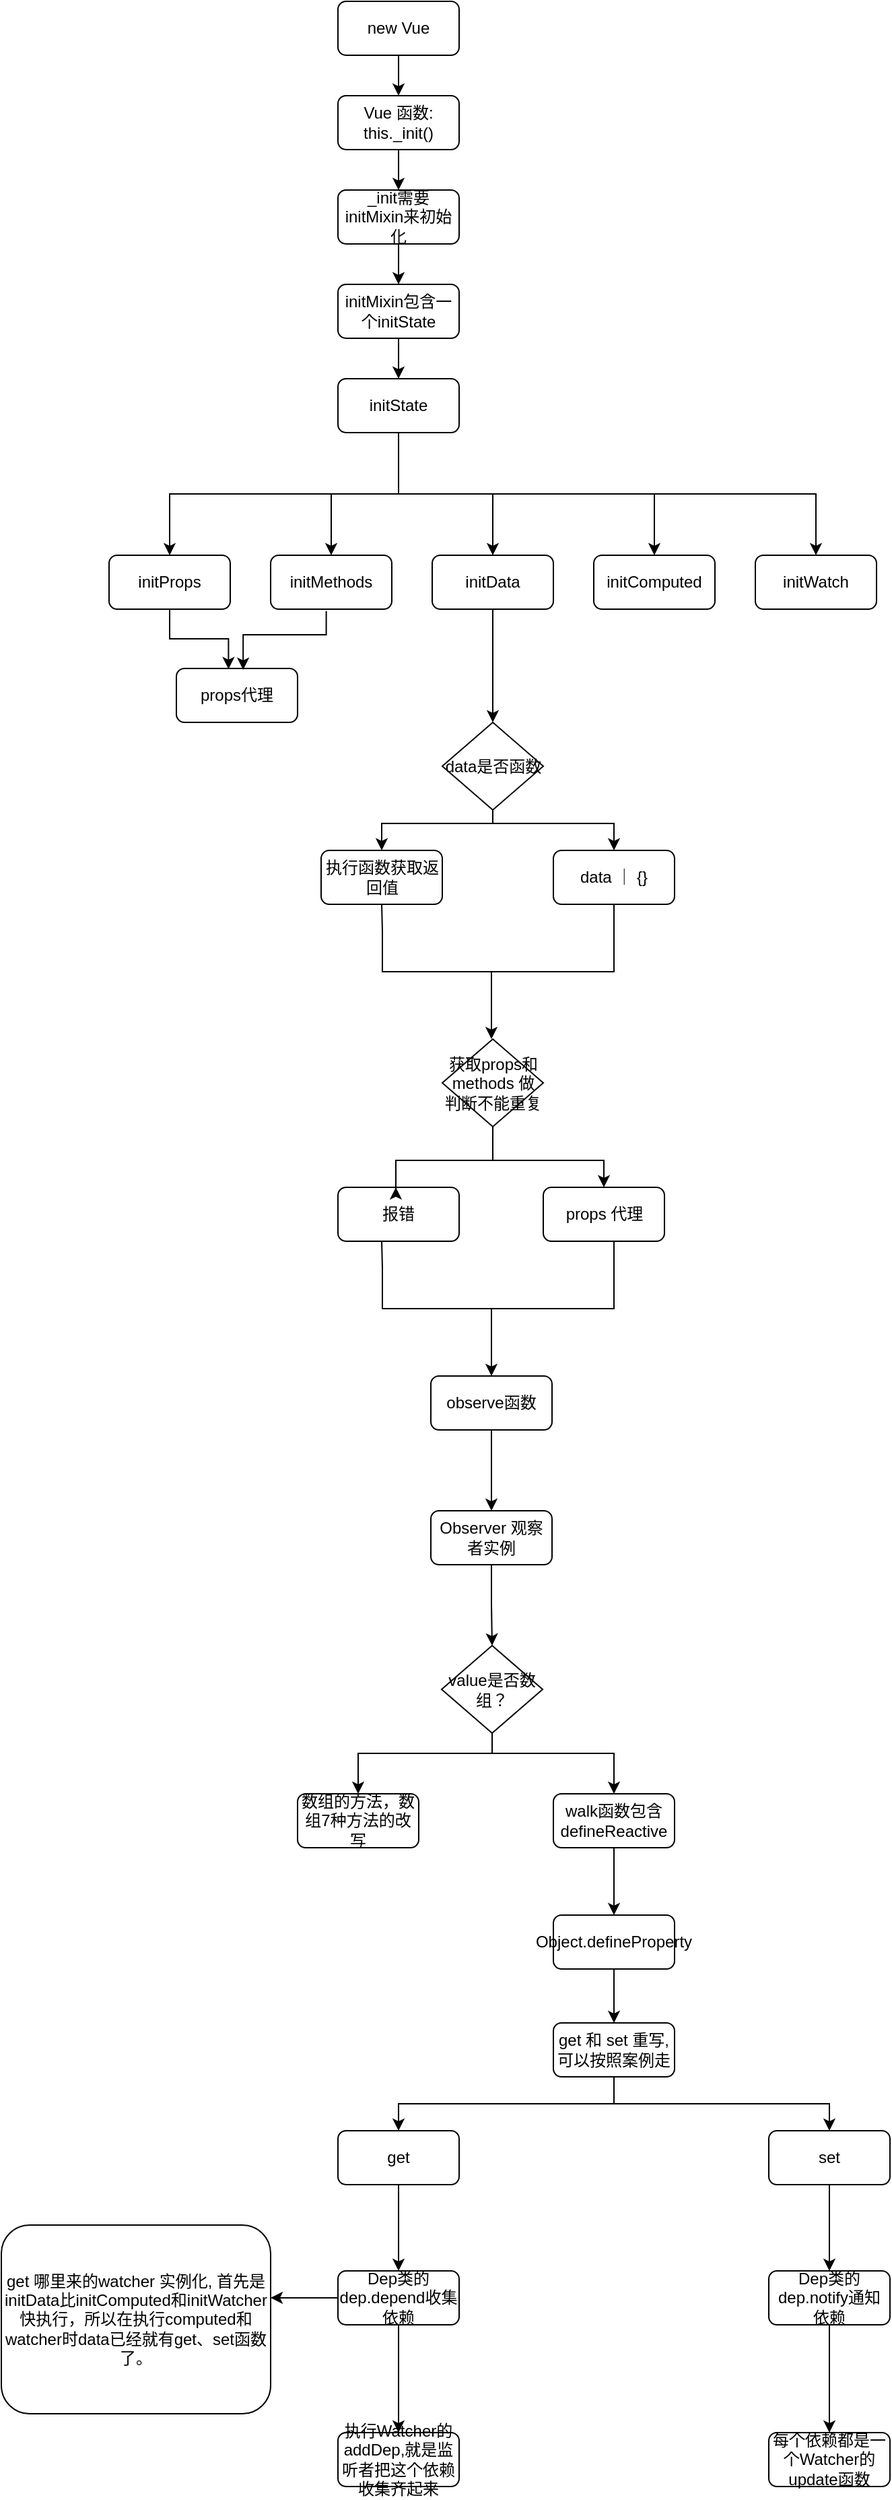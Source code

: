 <mxfile version="20.0.1" type="github">
  <diagram id="rWcBiiy07rhTCyPGdtTJ" name="Page-1">
    <mxGraphModel dx="1426" dy="794" grid="1" gridSize="10" guides="1" tooltips="1" connect="1" arrows="1" fold="1" page="1" pageScale="1" pageWidth="827" pageHeight="1169" math="0" shadow="0">
      <root>
        <mxCell id="0" />
        <mxCell id="1" parent="0" />
        <mxCell id="0K9TwyHKdtRWIpq4ObDg-3" value="" style="edgeStyle=orthogonalEdgeStyle;rounded=0;orthogonalLoop=1;jettySize=auto;html=1;" edge="1" parent="1" source="0K9TwyHKdtRWIpq4ObDg-1" target="0K9TwyHKdtRWIpq4ObDg-2">
          <mxGeometry relative="1" as="geometry" />
        </mxCell>
        <mxCell id="0K9TwyHKdtRWIpq4ObDg-1" value="new Vue" style="rounded=1;whiteSpace=wrap;html=1;" vertex="1" parent="1">
          <mxGeometry x="300" y="70" width="90" height="40" as="geometry" />
        </mxCell>
        <mxCell id="0K9TwyHKdtRWIpq4ObDg-5" value="" style="edgeStyle=orthogonalEdgeStyle;rounded=0;orthogonalLoop=1;jettySize=auto;html=1;" edge="1" parent="1" source="0K9TwyHKdtRWIpq4ObDg-2" target="0K9TwyHKdtRWIpq4ObDg-4">
          <mxGeometry relative="1" as="geometry" />
        </mxCell>
        <mxCell id="0K9TwyHKdtRWIpq4ObDg-2" value="Vue 函数: this._init()" style="rounded=1;whiteSpace=wrap;html=1;" vertex="1" parent="1">
          <mxGeometry x="300" y="140" width="90" height="40" as="geometry" />
        </mxCell>
        <mxCell id="0K9TwyHKdtRWIpq4ObDg-7" value="" style="edgeStyle=orthogonalEdgeStyle;rounded=0;orthogonalLoop=1;jettySize=auto;html=1;" edge="1" parent="1" source="0K9TwyHKdtRWIpq4ObDg-4" target="0K9TwyHKdtRWIpq4ObDg-6">
          <mxGeometry relative="1" as="geometry" />
        </mxCell>
        <mxCell id="0K9TwyHKdtRWIpq4ObDg-4" value="_init需要initMixin来初始化" style="rounded=1;whiteSpace=wrap;html=1;" vertex="1" parent="1">
          <mxGeometry x="300" y="210" width="90" height="40" as="geometry" />
        </mxCell>
        <mxCell id="0K9TwyHKdtRWIpq4ObDg-9" value="" style="edgeStyle=orthogonalEdgeStyle;rounded=0;orthogonalLoop=1;jettySize=auto;html=1;" edge="1" parent="1" source="0K9TwyHKdtRWIpq4ObDg-6" target="0K9TwyHKdtRWIpq4ObDg-8">
          <mxGeometry relative="1" as="geometry" />
        </mxCell>
        <mxCell id="0K9TwyHKdtRWIpq4ObDg-6" value="initMixin包含一个initState" style="rounded=1;whiteSpace=wrap;html=1;" vertex="1" parent="1">
          <mxGeometry x="300" y="280" width="90" height="40" as="geometry" />
        </mxCell>
        <mxCell id="0K9TwyHKdtRWIpq4ObDg-8" value="initState" style="rounded=1;whiteSpace=wrap;html=1;" vertex="1" parent="1">
          <mxGeometry x="300" y="350" width="90" height="40" as="geometry" />
        </mxCell>
        <mxCell id="0K9TwyHKdtRWIpq4ObDg-10" value="initProps" style="rounded=1;whiteSpace=wrap;html=1;" vertex="1" parent="1">
          <mxGeometry x="130" y="481" width="90" height="40" as="geometry" />
        </mxCell>
        <mxCell id="0K9TwyHKdtRWIpq4ObDg-11" value="initMethods" style="rounded=1;whiteSpace=wrap;html=1;" vertex="1" parent="1">
          <mxGeometry x="250" y="481" width="90" height="40" as="geometry" />
        </mxCell>
        <mxCell id="0K9TwyHKdtRWIpq4ObDg-31" value="" style="edgeStyle=orthogonalEdgeStyle;rounded=0;orthogonalLoop=1;jettySize=auto;html=1;entryX=0.5;entryY=0;entryDx=0;entryDy=0;" edge="1" parent="1" source="0K9TwyHKdtRWIpq4ObDg-12" target="0K9TwyHKdtRWIpq4ObDg-33">
          <mxGeometry relative="1" as="geometry">
            <mxPoint x="415" y="565" as="targetPoint" />
          </mxGeometry>
        </mxCell>
        <mxCell id="0K9TwyHKdtRWIpq4ObDg-12" value="initData" style="rounded=1;whiteSpace=wrap;html=1;" vertex="1" parent="1">
          <mxGeometry x="370" y="481" width="90" height="40" as="geometry" />
        </mxCell>
        <mxCell id="0K9TwyHKdtRWIpq4ObDg-13" value="initComputed" style="rounded=1;whiteSpace=wrap;html=1;" vertex="1" parent="1">
          <mxGeometry x="490" y="481" width="90" height="40" as="geometry" />
        </mxCell>
        <mxCell id="0K9TwyHKdtRWIpq4ObDg-14" value="initWatch" style="rounded=1;whiteSpace=wrap;html=1;" vertex="1" parent="1">
          <mxGeometry x="610" y="481" width="90" height="40" as="geometry" />
        </mxCell>
        <mxCell id="0K9TwyHKdtRWIpq4ObDg-15" value="" style="edgeStyle=orthogonalEdgeStyle;rounded=0;orthogonalLoop=1;jettySize=auto;html=1;entryX=0.5;entryY=0;entryDx=0;entryDy=0;exitX=0.5;exitY=1;exitDx=0;exitDy=0;" edge="1" parent="1" source="0K9TwyHKdtRWIpq4ObDg-8" target="0K9TwyHKdtRWIpq4ObDg-10">
          <mxGeometry relative="1" as="geometry">
            <mxPoint x="355" y="260" as="sourcePoint" />
            <mxPoint x="355" y="290" as="targetPoint" />
          </mxGeometry>
        </mxCell>
        <mxCell id="0K9TwyHKdtRWIpq4ObDg-16" value="" style="edgeStyle=orthogonalEdgeStyle;rounded=0;orthogonalLoop=1;jettySize=auto;html=1;entryX=0.5;entryY=0;entryDx=0;entryDy=0;exitX=0.5;exitY=1;exitDx=0;exitDy=0;" edge="1" parent="1" source="0K9TwyHKdtRWIpq4ObDg-8" target="0K9TwyHKdtRWIpq4ObDg-11">
          <mxGeometry relative="1" as="geometry">
            <mxPoint x="355" y="400" as="sourcePoint" />
            <mxPoint x="185" y="450" as="targetPoint" />
          </mxGeometry>
        </mxCell>
        <mxCell id="0K9TwyHKdtRWIpq4ObDg-17" value="" style="edgeStyle=orthogonalEdgeStyle;rounded=0;orthogonalLoop=1;jettySize=auto;html=1;entryX=0.5;entryY=0;entryDx=0;entryDy=0;exitX=0.5;exitY=1;exitDx=0;exitDy=0;" edge="1" parent="1" source="0K9TwyHKdtRWIpq4ObDg-8" target="0K9TwyHKdtRWIpq4ObDg-12">
          <mxGeometry relative="1" as="geometry">
            <mxPoint x="355" y="400" as="sourcePoint" />
            <mxPoint x="305" y="450" as="targetPoint" />
          </mxGeometry>
        </mxCell>
        <mxCell id="0K9TwyHKdtRWIpq4ObDg-18" value="" style="edgeStyle=orthogonalEdgeStyle;rounded=0;orthogonalLoop=1;jettySize=auto;html=1;exitX=0.5;exitY=1;exitDx=0;exitDy=0;" edge="1" parent="1" source="0K9TwyHKdtRWIpq4ObDg-8" target="0K9TwyHKdtRWIpq4ObDg-13">
          <mxGeometry relative="1" as="geometry">
            <mxPoint x="355" y="400" as="sourcePoint" />
            <mxPoint x="425" y="450" as="targetPoint" />
          </mxGeometry>
        </mxCell>
        <mxCell id="0K9TwyHKdtRWIpq4ObDg-23" value="" style="edgeStyle=orthogonalEdgeStyle;rounded=0;orthogonalLoop=1;jettySize=auto;html=1;exitX=0.5;exitY=1;exitDx=0;exitDy=0;entryX=0.5;entryY=0;entryDx=0;entryDy=0;" edge="1" parent="1" source="0K9TwyHKdtRWIpq4ObDg-8" target="0K9TwyHKdtRWIpq4ObDg-14">
          <mxGeometry relative="1" as="geometry">
            <mxPoint x="355" y="400" as="sourcePoint" />
            <mxPoint x="545" y="491" as="targetPoint" />
          </mxGeometry>
        </mxCell>
        <mxCell id="0K9TwyHKdtRWIpq4ObDg-24" value="props代理" style="rounded=1;whiteSpace=wrap;html=1;" vertex="1" parent="1">
          <mxGeometry x="180" y="565" width="90" height="40" as="geometry" />
        </mxCell>
        <mxCell id="0K9TwyHKdtRWIpq4ObDg-25" value="" style="edgeStyle=orthogonalEdgeStyle;rounded=0;orthogonalLoop=1;jettySize=auto;html=1;exitX=0.5;exitY=1;exitDx=0;exitDy=0;entryX=0.43;entryY=0.011;entryDx=0;entryDy=0;entryPerimeter=0;" edge="1" parent="1" source="0K9TwyHKdtRWIpq4ObDg-10" target="0K9TwyHKdtRWIpq4ObDg-24">
          <mxGeometry relative="1" as="geometry">
            <mxPoint x="355" y="400" as="sourcePoint" />
            <mxPoint x="220" y="560" as="targetPoint" />
          </mxGeometry>
        </mxCell>
        <mxCell id="0K9TwyHKdtRWIpq4ObDg-28" value="" style="edgeStyle=orthogonalEdgeStyle;rounded=0;orthogonalLoop=1;jettySize=auto;html=1;exitX=0.459;exitY=1.039;exitDx=0;exitDy=0;exitPerimeter=0;entryX=0.551;entryY=0.025;entryDx=0;entryDy=0;entryPerimeter=0;" edge="1" parent="1" source="0K9TwyHKdtRWIpq4ObDg-11" target="0K9TwyHKdtRWIpq4ObDg-24">
          <mxGeometry relative="1" as="geometry">
            <mxPoint x="185" y="531" as="sourcePoint" />
            <mxPoint x="230" y="560" as="targetPoint" />
            <Array as="points">
              <mxPoint x="291" y="540" />
              <mxPoint x="230" y="540" />
            </Array>
          </mxGeometry>
        </mxCell>
        <mxCell id="0K9TwyHKdtRWIpq4ObDg-33" value="data是否函数" style="rhombus;whiteSpace=wrap;html=1;" vertex="1" parent="1">
          <mxGeometry x="377.5" y="605" width="75" height="65" as="geometry" />
        </mxCell>
        <mxCell id="0K9TwyHKdtRWIpq4ObDg-34" value="data ｜ {}" style="rounded=1;whiteSpace=wrap;html=1;" vertex="1" parent="1">
          <mxGeometry x="460" y="700" width="90" height="40" as="geometry" />
        </mxCell>
        <mxCell id="0K9TwyHKdtRWIpq4ObDg-35" value="执行函数获取返回值" style="rounded=1;whiteSpace=wrap;html=1;" vertex="1" parent="1">
          <mxGeometry x="287.5" y="700" width="90" height="40" as="geometry" />
        </mxCell>
        <mxCell id="0K9TwyHKdtRWIpq4ObDg-36" value="" style="edgeStyle=orthogonalEdgeStyle;rounded=0;orthogonalLoop=1;jettySize=auto;html=1;entryX=0.5;entryY=0;entryDx=0;entryDy=0;exitX=0.5;exitY=1;exitDx=0;exitDy=0;" edge="1" parent="1" source="0K9TwyHKdtRWIpq4ObDg-33" target="0K9TwyHKdtRWIpq4ObDg-35">
          <mxGeometry relative="1" as="geometry">
            <mxPoint x="425" y="531" as="sourcePoint" />
            <mxPoint x="425" y="615" as="targetPoint" />
            <Array as="points">
              <mxPoint x="415" y="680" />
              <mxPoint x="333" y="680" />
            </Array>
          </mxGeometry>
        </mxCell>
        <mxCell id="0K9TwyHKdtRWIpq4ObDg-37" value="" style="edgeStyle=orthogonalEdgeStyle;rounded=0;orthogonalLoop=1;jettySize=auto;html=1;entryX=0.5;entryY=0;entryDx=0;entryDy=0;exitX=0.5;exitY=1;exitDx=0;exitDy=0;" edge="1" parent="1" source="0K9TwyHKdtRWIpq4ObDg-33" target="0K9TwyHKdtRWIpq4ObDg-34">
          <mxGeometry relative="1" as="geometry">
            <mxPoint x="435" y="541" as="sourcePoint" />
            <mxPoint x="435" y="625" as="targetPoint" />
            <Array as="points">
              <mxPoint x="415" y="680" />
              <mxPoint x="505" y="680" />
            </Array>
          </mxGeometry>
        </mxCell>
        <mxCell id="0K9TwyHKdtRWIpq4ObDg-44" value="" style="endArrow=none;html=1;rounded=0;exitX=0.5;exitY=1;exitDx=0;exitDy=0;entryX=0.5;entryY=1;entryDx=0;entryDy=0;" edge="1" parent="1" source="0K9TwyHKdtRWIpq4ObDg-35" target="0K9TwyHKdtRWIpq4ObDg-34">
          <mxGeometry width="50" height="50" relative="1" as="geometry">
            <mxPoint x="350" y="750" as="sourcePoint" />
            <mxPoint x="480" y="750" as="targetPoint" />
            <Array as="points">
              <mxPoint x="333" y="760" />
              <mxPoint x="333" y="790" />
              <mxPoint x="350" y="790" />
              <mxPoint x="430" y="790" />
              <mxPoint x="480" y="790" />
              <mxPoint x="505" y="790" />
            </Array>
          </mxGeometry>
        </mxCell>
        <mxCell id="0K9TwyHKdtRWIpq4ObDg-45" value="" style="edgeStyle=orthogonalEdgeStyle;rounded=0;orthogonalLoop=1;jettySize=auto;html=1;entryX=0.5;entryY=0;entryDx=0;entryDy=0;" edge="1" parent="1">
          <mxGeometry relative="1" as="geometry">
            <mxPoint x="398" y="790" as="sourcePoint" />
            <mxPoint x="414" y="840" as="targetPoint" />
            <Array as="points">
              <mxPoint x="414" y="790" />
            </Array>
          </mxGeometry>
        </mxCell>
        <mxCell id="0K9TwyHKdtRWIpq4ObDg-49" value="获取props和methods 做判断不能重复" style="rhombus;whiteSpace=wrap;html=1;" vertex="1" parent="1">
          <mxGeometry x="377.5" y="840" width="75" height="65" as="geometry" />
        </mxCell>
        <mxCell id="0K9TwyHKdtRWIpq4ObDg-50" value="报错" style="rounded=1;whiteSpace=wrap;html=1;" vertex="1" parent="1">
          <mxGeometry x="300" y="950" width="90" height="40" as="geometry" />
        </mxCell>
        <mxCell id="0K9TwyHKdtRWIpq4ObDg-51" value="props 代理" style="rounded=1;whiteSpace=wrap;html=1;" vertex="1" parent="1">
          <mxGeometry x="452.5" y="950" width="90" height="40" as="geometry" />
        </mxCell>
        <mxCell id="0K9TwyHKdtRWIpq4ObDg-52" value="" style="edgeStyle=orthogonalEdgeStyle;rounded=0;orthogonalLoop=1;jettySize=auto;html=1;exitX=0.5;exitY=1;exitDx=0;exitDy=0;" edge="1" parent="1" source="0K9TwyHKdtRWIpq4ObDg-49">
          <mxGeometry relative="1" as="geometry">
            <mxPoint x="425" y="680" as="sourcePoint" />
            <mxPoint x="343" y="950" as="targetPoint" />
            <Array as="points">
              <mxPoint x="415" y="930" />
              <mxPoint x="343" y="930" />
              <mxPoint x="343" y="951" />
            </Array>
          </mxGeometry>
        </mxCell>
        <mxCell id="0K9TwyHKdtRWIpq4ObDg-53" value="" style="edgeStyle=orthogonalEdgeStyle;rounded=0;orthogonalLoop=1;jettySize=auto;html=1;exitX=0.5;exitY=1;exitDx=0;exitDy=0;entryX=0.5;entryY=0;entryDx=0;entryDy=0;" edge="1" parent="1" source="0K9TwyHKdtRWIpq4ObDg-49" target="0K9TwyHKdtRWIpq4ObDg-51">
          <mxGeometry relative="1" as="geometry">
            <mxPoint x="425" y="915" as="sourcePoint" />
            <mxPoint x="353" y="960" as="targetPoint" />
            <Array as="points">
              <mxPoint x="415" y="930" />
              <mxPoint x="498" y="930" />
            </Array>
          </mxGeometry>
        </mxCell>
        <mxCell id="0K9TwyHKdtRWIpq4ObDg-54" value="" style="endArrow=none;html=1;rounded=0;exitX=0.5;exitY=1;exitDx=0;exitDy=0;entryX=0.5;entryY=1;entryDx=0;entryDy=0;" edge="1" parent="1">
          <mxGeometry width="50" height="50" relative="1" as="geometry">
            <mxPoint x="332.5" y="990" as="sourcePoint" />
            <mxPoint x="505" y="990" as="targetPoint" />
            <Array as="points">
              <mxPoint x="333" y="1010" />
              <mxPoint x="333" y="1040" />
              <mxPoint x="350" y="1040" />
              <mxPoint x="430" y="1040" />
              <mxPoint x="480" y="1040" />
              <mxPoint x="505" y="1040" />
            </Array>
          </mxGeometry>
        </mxCell>
        <mxCell id="0K9TwyHKdtRWIpq4ObDg-55" value="" style="edgeStyle=orthogonalEdgeStyle;rounded=0;orthogonalLoop=1;jettySize=auto;html=1;entryX=0.5;entryY=0;entryDx=0;entryDy=0;" edge="1" parent="1">
          <mxGeometry relative="1" as="geometry">
            <mxPoint x="398" y="1040" as="sourcePoint" />
            <mxPoint x="414" y="1090" as="targetPoint" />
            <Array as="points">
              <mxPoint x="414" y="1040" />
            </Array>
          </mxGeometry>
        </mxCell>
        <mxCell id="0K9TwyHKdtRWIpq4ObDg-61" value="" style="edgeStyle=orthogonalEdgeStyle;rounded=0;orthogonalLoop=1;jettySize=auto;html=1;" edge="1" parent="1" source="0K9TwyHKdtRWIpq4ObDg-57" target="0K9TwyHKdtRWIpq4ObDg-59">
          <mxGeometry relative="1" as="geometry" />
        </mxCell>
        <mxCell id="0K9TwyHKdtRWIpq4ObDg-57" value="observe函数" style="rounded=1;whiteSpace=wrap;html=1;" vertex="1" parent="1">
          <mxGeometry x="369" y="1090" width="90" height="40" as="geometry" />
        </mxCell>
        <mxCell id="0K9TwyHKdtRWIpq4ObDg-63" value="" style="edgeStyle=orthogonalEdgeStyle;rounded=0;orthogonalLoop=1;jettySize=auto;html=1;" edge="1" parent="1" source="0K9TwyHKdtRWIpq4ObDg-59" target="0K9TwyHKdtRWIpq4ObDg-62">
          <mxGeometry relative="1" as="geometry" />
        </mxCell>
        <mxCell id="0K9TwyHKdtRWIpq4ObDg-59" value="Observer 观察者实例" style="rounded=1;whiteSpace=wrap;html=1;" vertex="1" parent="1">
          <mxGeometry x="369" y="1190" width="90" height="40" as="geometry" />
        </mxCell>
        <mxCell id="0K9TwyHKdtRWIpq4ObDg-62" value="value是否数组？" style="rhombus;whiteSpace=wrap;html=1;" vertex="1" parent="1">
          <mxGeometry x="377" y="1290" width="75" height="65" as="geometry" />
        </mxCell>
        <mxCell id="0K9TwyHKdtRWIpq4ObDg-64" value="数组的方法，数组7种方法的改写" style="rounded=1;whiteSpace=wrap;html=1;" vertex="1" parent="1">
          <mxGeometry x="270" y="1400" width="90" height="40" as="geometry" />
        </mxCell>
        <mxCell id="0K9TwyHKdtRWIpq4ObDg-67" value="" style="edgeStyle=orthogonalEdgeStyle;rounded=0;orthogonalLoop=1;jettySize=auto;html=1;entryX=0.5;entryY=0;entryDx=0;entryDy=0;exitX=0.5;exitY=1;exitDx=0;exitDy=0;" edge="1" parent="1" source="0K9TwyHKdtRWIpq4ObDg-62" target="0K9TwyHKdtRWIpq4ObDg-64">
          <mxGeometry relative="1" as="geometry">
            <mxPoint x="424" y="1240" as="sourcePoint" />
            <mxPoint x="424.5" y="1300" as="targetPoint" />
            <Array as="points">
              <mxPoint x="415" y="1370" />
              <mxPoint x="315" y="1370" />
            </Array>
          </mxGeometry>
        </mxCell>
        <mxCell id="0K9TwyHKdtRWIpq4ObDg-71" value="" style="edgeStyle=orthogonalEdgeStyle;rounded=0;orthogonalLoop=1;jettySize=auto;html=1;" edge="1" parent="1" source="0K9TwyHKdtRWIpq4ObDg-68" target="0K9TwyHKdtRWIpq4ObDg-70">
          <mxGeometry relative="1" as="geometry" />
        </mxCell>
        <mxCell id="0K9TwyHKdtRWIpq4ObDg-68" value="walk函数包含defineReactive" style="rounded=1;whiteSpace=wrap;html=1;" vertex="1" parent="1">
          <mxGeometry x="460" y="1400" width="90" height="40" as="geometry" />
        </mxCell>
        <mxCell id="0K9TwyHKdtRWIpq4ObDg-69" value="" style="edgeStyle=orthogonalEdgeStyle;rounded=0;orthogonalLoop=1;jettySize=auto;html=1;entryX=0.5;entryY=0;entryDx=0;entryDy=0;exitX=0.5;exitY=1;exitDx=0;exitDy=0;" edge="1" parent="1" source="0K9TwyHKdtRWIpq4ObDg-62" target="0K9TwyHKdtRWIpq4ObDg-68">
          <mxGeometry relative="1" as="geometry">
            <mxPoint x="424.5" y="1365" as="sourcePoint" />
            <mxPoint x="325" y="1410" as="targetPoint" />
            <Array as="points">
              <mxPoint x="415" y="1370" />
              <mxPoint x="505" y="1370" />
            </Array>
          </mxGeometry>
        </mxCell>
        <mxCell id="0K9TwyHKdtRWIpq4ObDg-73" value="" style="edgeStyle=orthogonalEdgeStyle;rounded=0;orthogonalLoop=1;jettySize=auto;html=1;" edge="1" parent="1" source="0K9TwyHKdtRWIpq4ObDg-70" target="0K9TwyHKdtRWIpq4ObDg-72">
          <mxGeometry relative="1" as="geometry" />
        </mxCell>
        <mxCell id="0K9TwyHKdtRWIpq4ObDg-70" value="Object.defineProperty" style="rounded=1;whiteSpace=wrap;html=1;" vertex="1" parent="1">
          <mxGeometry x="460" y="1490" width="90" height="40" as="geometry" />
        </mxCell>
        <mxCell id="0K9TwyHKdtRWIpq4ObDg-72" value="get 和 set 重写,可以按照案例走" style="rounded=1;whiteSpace=wrap;html=1;" vertex="1" parent="1">
          <mxGeometry x="460" y="1570" width="90" height="40" as="geometry" />
        </mxCell>
        <mxCell id="0K9TwyHKdtRWIpq4ObDg-81" value="" style="edgeStyle=orthogonalEdgeStyle;rounded=0;orthogonalLoop=1;jettySize=auto;html=1;" edge="1" parent="1" source="0K9TwyHKdtRWIpq4ObDg-75" target="0K9TwyHKdtRWIpq4ObDg-80">
          <mxGeometry relative="1" as="geometry" />
        </mxCell>
        <mxCell id="0K9TwyHKdtRWIpq4ObDg-75" value="get" style="rounded=1;whiteSpace=wrap;html=1;" vertex="1" parent="1">
          <mxGeometry x="300" y="1650" width="90" height="40" as="geometry" />
        </mxCell>
        <mxCell id="0K9TwyHKdtRWIpq4ObDg-83" value="" style="edgeStyle=orthogonalEdgeStyle;rounded=0;orthogonalLoop=1;jettySize=auto;html=1;" edge="1" parent="1" source="0K9TwyHKdtRWIpq4ObDg-76" target="0K9TwyHKdtRWIpq4ObDg-82">
          <mxGeometry relative="1" as="geometry" />
        </mxCell>
        <mxCell id="0K9TwyHKdtRWIpq4ObDg-76" value="set" style="rounded=1;whiteSpace=wrap;html=1;" vertex="1" parent="1">
          <mxGeometry x="620" y="1650" width="90" height="40" as="geometry" />
        </mxCell>
        <mxCell id="0K9TwyHKdtRWIpq4ObDg-77" value="" style="edgeStyle=orthogonalEdgeStyle;rounded=0;orthogonalLoop=1;jettySize=auto;html=1;entryX=0.5;entryY=0;entryDx=0;entryDy=0;exitX=0.5;exitY=1;exitDx=0;exitDy=0;" edge="1" parent="1" source="0K9TwyHKdtRWIpq4ObDg-72" target="0K9TwyHKdtRWIpq4ObDg-75">
          <mxGeometry relative="1" as="geometry">
            <mxPoint x="510" y="1630" as="sourcePoint" />
            <mxPoint x="515" y="1580" as="targetPoint" />
            <Array as="points">
              <mxPoint x="505" y="1630" />
              <mxPoint x="345" y="1630" />
            </Array>
          </mxGeometry>
        </mxCell>
        <mxCell id="0K9TwyHKdtRWIpq4ObDg-78" value="" style="edgeStyle=orthogonalEdgeStyle;rounded=0;orthogonalLoop=1;jettySize=auto;html=1;exitX=0.5;exitY=1;exitDx=0;exitDy=0;entryX=0.5;entryY=0;entryDx=0;entryDy=0;" edge="1" parent="1" source="0K9TwyHKdtRWIpq4ObDg-72" target="0K9TwyHKdtRWIpq4ObDg-76">
          <mxGeometry relative="1" as="geometry">
            <mxPoint x="510" y="1630" as="sourcePoint" />
            <mxPoint x="680" y="1650" as="targetPoint" />
            <Array as="points">
              <mxPoint x="505" y="1630" />
              <mxPoint x="665" y="1630" />
            </Array>
          </mxGeometry>
        </mxCell>
        <mxCell id="0K9TwyHKdtRWIpq4ObDg-87" value="" style="edgeStyle=orthogonalEdgeStyle;rounded=0;orthogonalLoop=1;jettySize=auto;html=1;" edge="1" parent="1" source="0K9TwyHKdtRWIpq4ObDg-80" target="0K9TwyHKdtRWIpq4ObDg-86">
          <mxGeometry relative="1" as="geometry" />
        </mxCell>
        <mxCell id="0K9TwyHKdtRWIpq4ObDg-91" value="" style="edgeStyle=orthogonalEdgeStyle;rounded=0;orthogonalLoop=1;jettySize=auto;html=1;" edge="1" parent="1" source="0K9TwyHKdtRWIpq4ObDg-80" target="0K9TwyHKdtRWIpq4ObDg-90">
          <mxGeometry relative="1" as="geometry">
            <Array as="points">
              <mxPoint x="260" y="1774" />
              <mxPoint x="260" y="1774" />
            </Array>
          </mxGeometry>
        </mxCell>
        <mxCell id="0K9TwyHKdtRWIpq4ObDg-80" value="Dep类的dep.depend收集依赖" style="rounded=1;whiteSpace=wrap;html=1;" vertex="1" parent="1">
          <mxGeometry x="300" y="1754" width="90" height="40" as="geometry" />
        </mxCell>
        <mxCell id="0K9TwyHKdtRWIpq4ObDg-89" value="" style="edgeStyle=orthogonalEdgeStyle;rounded=0;orthogonalLoop=1;jettySize=auto;html=1;" edge="1" parent="1" source="0K9TwyHKdtRWIpq4ObDg-82" target="0K9TwyHKdtRWIpq4ObDg-88">
          <mxGeometry relative="1" as="geometry" />
        </mxCell>
        <mxCell id="0K9TwyHKdtRWIpq4ObDg-82" value="Dep类的dep.notify通知依赖" style="rounded=1;whiteSpace=wrap;html=1;" vertex="1" parent="1">
          <mxGeometry x="620" y="1754" width="90" height="40" as="geometry" />
        </mxCell>
        <mxCell id="0K9TwyHKdtRWIpq4ObDg-86" value="执行Watcher的addDep,就是监听者把这个依赖收集齐起来" style="rounded=1;whiteSpace=wrap;html=1;" vertex="1" parent="1">
          <mxGeometry x="300" y="1874" width="90" height="40" as="geometry" />
        </mxCell>
        <mxCell id="0K9TwyHKdtRWIpq4ObDg-88" value="每个依赖都是一个Watcher的update函数" style="rounded=1;whiteSpace=wrap;html=1;" vertex="1" parent="1">
          <mxGeometry x="620" y="1874" width="90" height="40" as="geometry" />
        </mxCell>
        <mxCell id="0K9TwyHKdtRWIpq4ObDg-90" value="get 哪里来的watcher 实例化, 首先是initData比initComputed和initWatcher快执行，所以在执行computed和watcher时data已经就有get、set函数了。" style="rounded=1;whiteSpace=wrap;html=1;" vertex="1" parent="1">
          <mxGeometry x="50" y="1720" width="200" height="140" as="geometry" />
        </mxCell>
      </root>
    </mxGraphModel>
  </diagram>
</mxfile>
